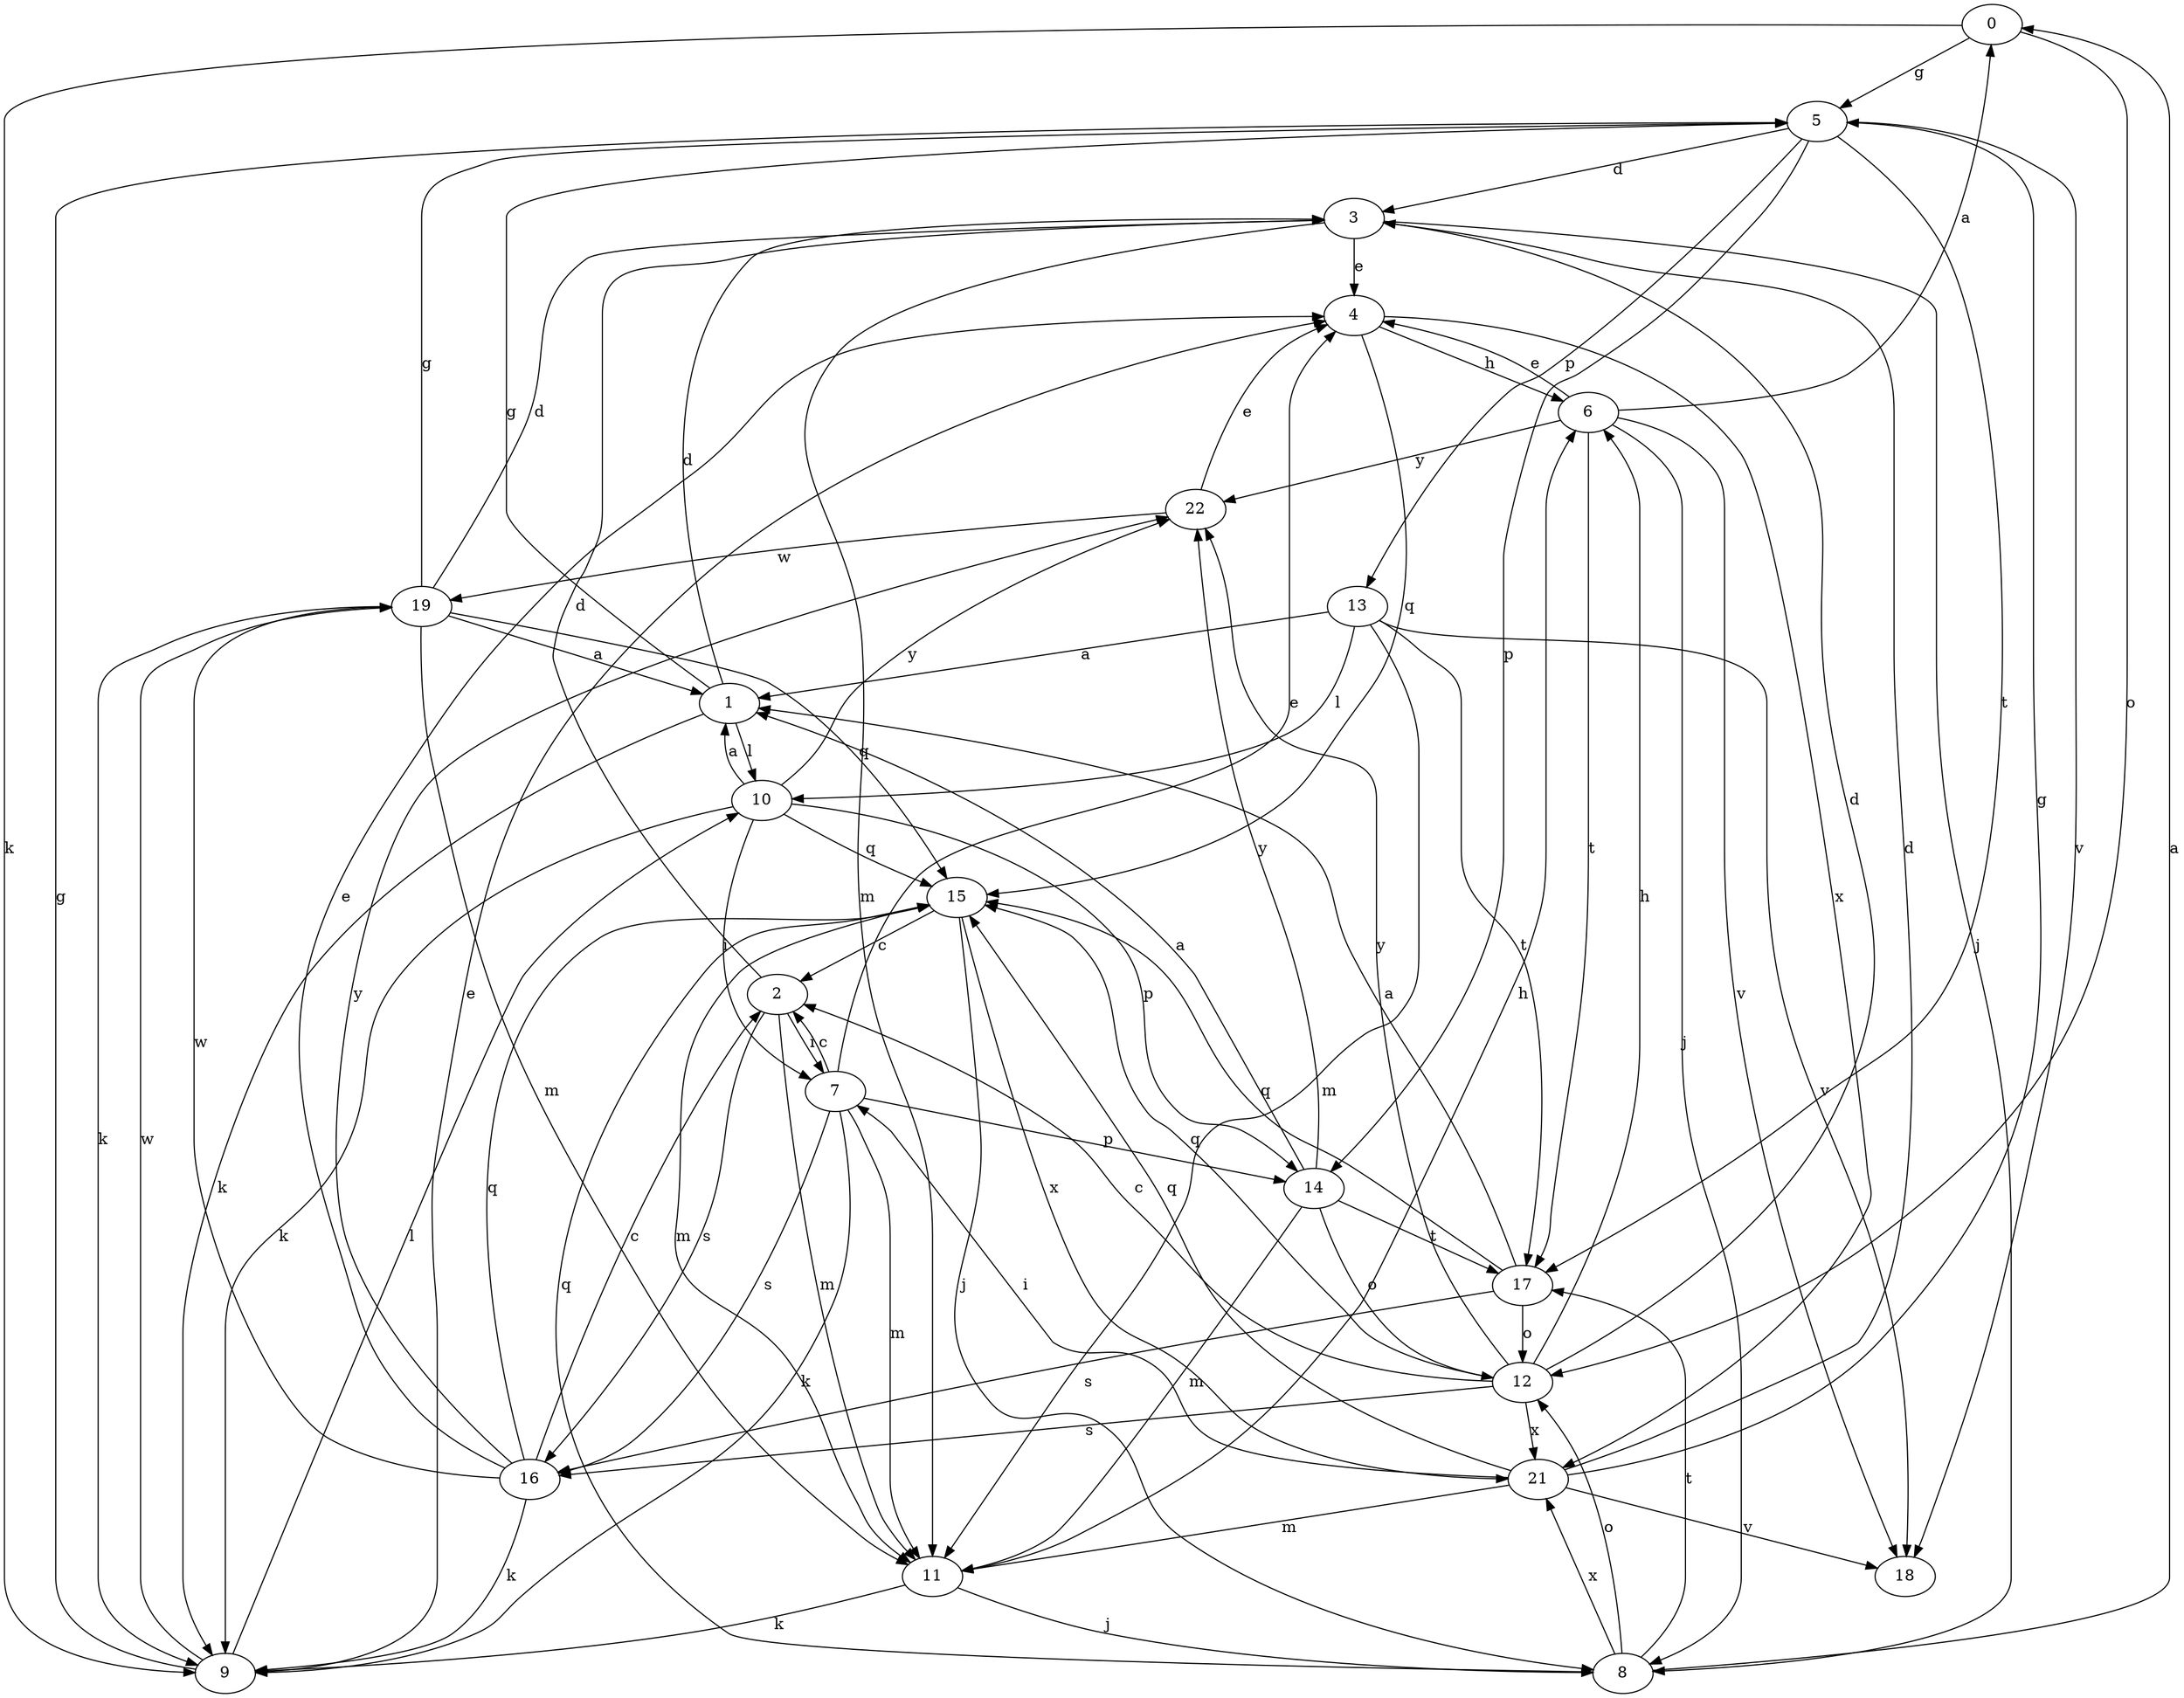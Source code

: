 strict digraph  {
0;
1;
2;
3;
4;
5;
6;
7;
8;
9;
10;
11;
12;
13;
14;
15;
16;
17;
18;
19;
21;
22;
0 -> 5  [label=g];
0 -> 9  [label=k];
0 -> 12  [label=o];
1 -> 3  [label=d];
1 -> 5  [label=g];
1 -> 9  [label=k];
1 -> 10  [label=l];
2 -> 3  [label=d];
2 -> 7  [label=i];
2 -> 11  [label=m];
2 -> 16  [label=s];
3 -> 4  [label=e];
3 -> 8  [label=j];
3 -> 11  [label=m];
4 -> 6  [label=h];
4 -> 15  [label=q];
4 -> 21  [label=x];
5 -> 3  [label=d];
5 -> 13  [label=p];
5 -> 14  [label=p];
5 -> 17  [label=t];
5 -> 18  [label=v];
6 -> 0  [label=a];
6 -> 4  [label=e];
6 -> 8  [label=j];
6 -> 17  [label=t];
6 -> 18  [label=v];
6 -> 22  [label=y];
7 -> 2  [label=c];
7 -> 4  [label=e];
7 -> 9  [label=k];
7 -> 11  [label=m];
7 -> 14  [label=p];
7 -> 16  [label=s];
8 -> 0  [label=a];
8 -> 12  [label=o];
8 -> 15  [label=q];
8 -> 17  [label=t];
8 -> 21  [label=x];
9 -> 4  [label=e];
9 -> 5  [label=g];
9 -> 10  [label=l];
9 -> 19  [label=w];
10 -> 1  [label=a];
10 -> 7  [label=i];
10 -> 9  [label=k];
10 -> 14  [label=p];
10 -> 15  [label=q];
10 -> 22  [label=y];
11 -> 6  [label=h];
11 -> 8  [label=j];
11 -> 9  [label=k];
12 -> 2  [label=c];
12 -> 3  [label=d];
12 -> 6  [label=h];
12 -> 15  [label=q];
12 -> 16  [label=s];
12 -> 21  [label=x];
12 -> 22  [label=y];
13 -> 1  [label=a];
13 -> 10  [label=l];
13 -> 11  [label=m];
13 -> 17  [label=t];
13 -> 18  [label=v];
14 -> 1  [label=a];
14 -> 11  [label=m];
14 -> 12  [label=o];
14 -> 17  [label=t];
14 -> 22  [label=y];
15 -> 2  [label=c];
15 -> 8  [label=j];
15 -> 11  [label=m];
15 -> 21  [label=x];
16 -> 2  [label=c];
16 -> 4  [label=e];
16 -> 9  [label=k];
16 -> 15  [label=q];
16 -> 19  [label=w];
16 -> 22  [label=y];
17 -> 1  [label=a];
17 -> 12  [label=o];
17 -> 15  [label=q];
17 -> 16  [label=s];
19 -> 1  [label=a];
19 -> 3  [label=d];
19 -> 5  [label=g];
19 -> 9  [label=k];
19 -> 11  [label=m];
19 -> 15  [label=q];
21 -> 3  [label=d];
21 -> 5  [label=g];
21 -> 7  [label=i];
21 -> 11  [label=m];
21 -> 15  [label=q];
21 -> 18  [label=v];
22 -> 4  [label=e];
22 -> 19  [label=w];
}
